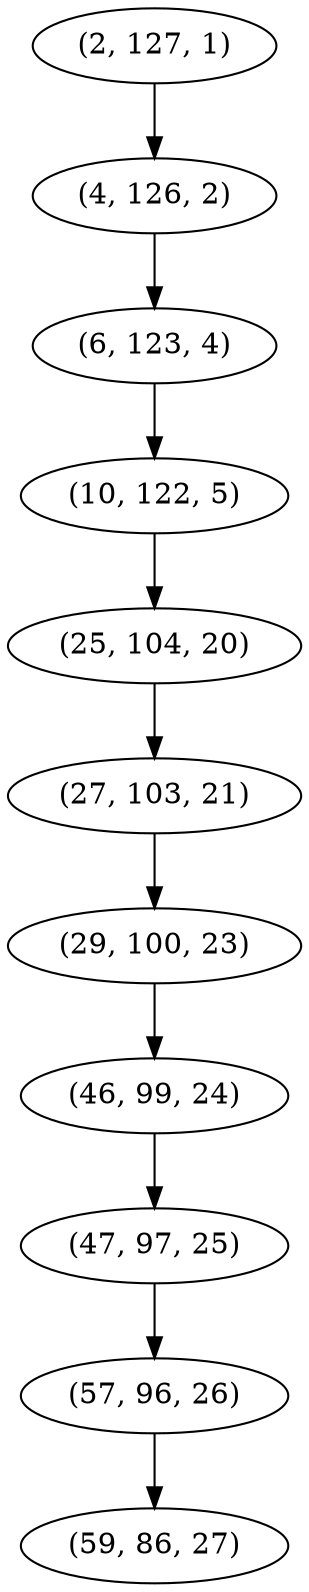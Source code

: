 digraph tree {
    "(2, 127, 1)";
    "(4, 126, 2)";
    "(6, 123, 4)";
    "(10, 122, 5)";
    "(25, 104, 20)";
    "(27, 103, 21)";
    "(29, 100, 23)";
    "(46, 99, 24)";
    "(47, 97, 25)";
    "(57, 96, 26)";
    "(59, 86, 27)";
    "(2, 127, 1)" -> "(4, 126, 2)";
    "(4, 126, 2)" -> "(6, 123, 4)";
    "(6, 123, 4)" -> "(10, 122, 5)";
    "(10, 122, 5)" -> "(25, 104, 20)";
    "(25, 104, 20)" -> "(27, 103, 21)";
    "(27, 103, 21)" -> "(29, 100, 23)";
    "(29, 100, 23)" -> "(46, 99, 24)";
    "(46, 99, 24)" -> "(47, 97, 25)";
    "(47, 97, 25)" -> "(57, 96, 26)";
    "(57, 96, 26)" -> "(59, 86, 27)";
}
